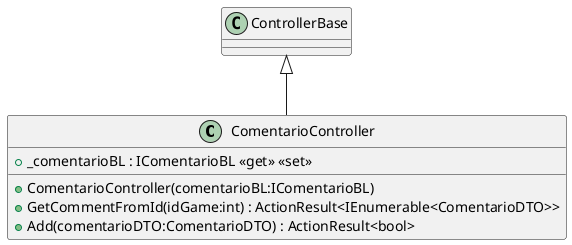 @startuml
class ComentarioController {
    + _comentarioBL : IComentarioBL <<get>> <<set>>
    + ComentarioController(comentarioBL:IComentarioBL)
    + GetCommentFromId(idGame:int) : ActionResult<IEnumerable<ComentarioDTO>>
    + Add(comentarioDTO:ComentarioDTO) : ActionResult<bool>
}
ControllerBase <|-- ComentarioController
@enduml
